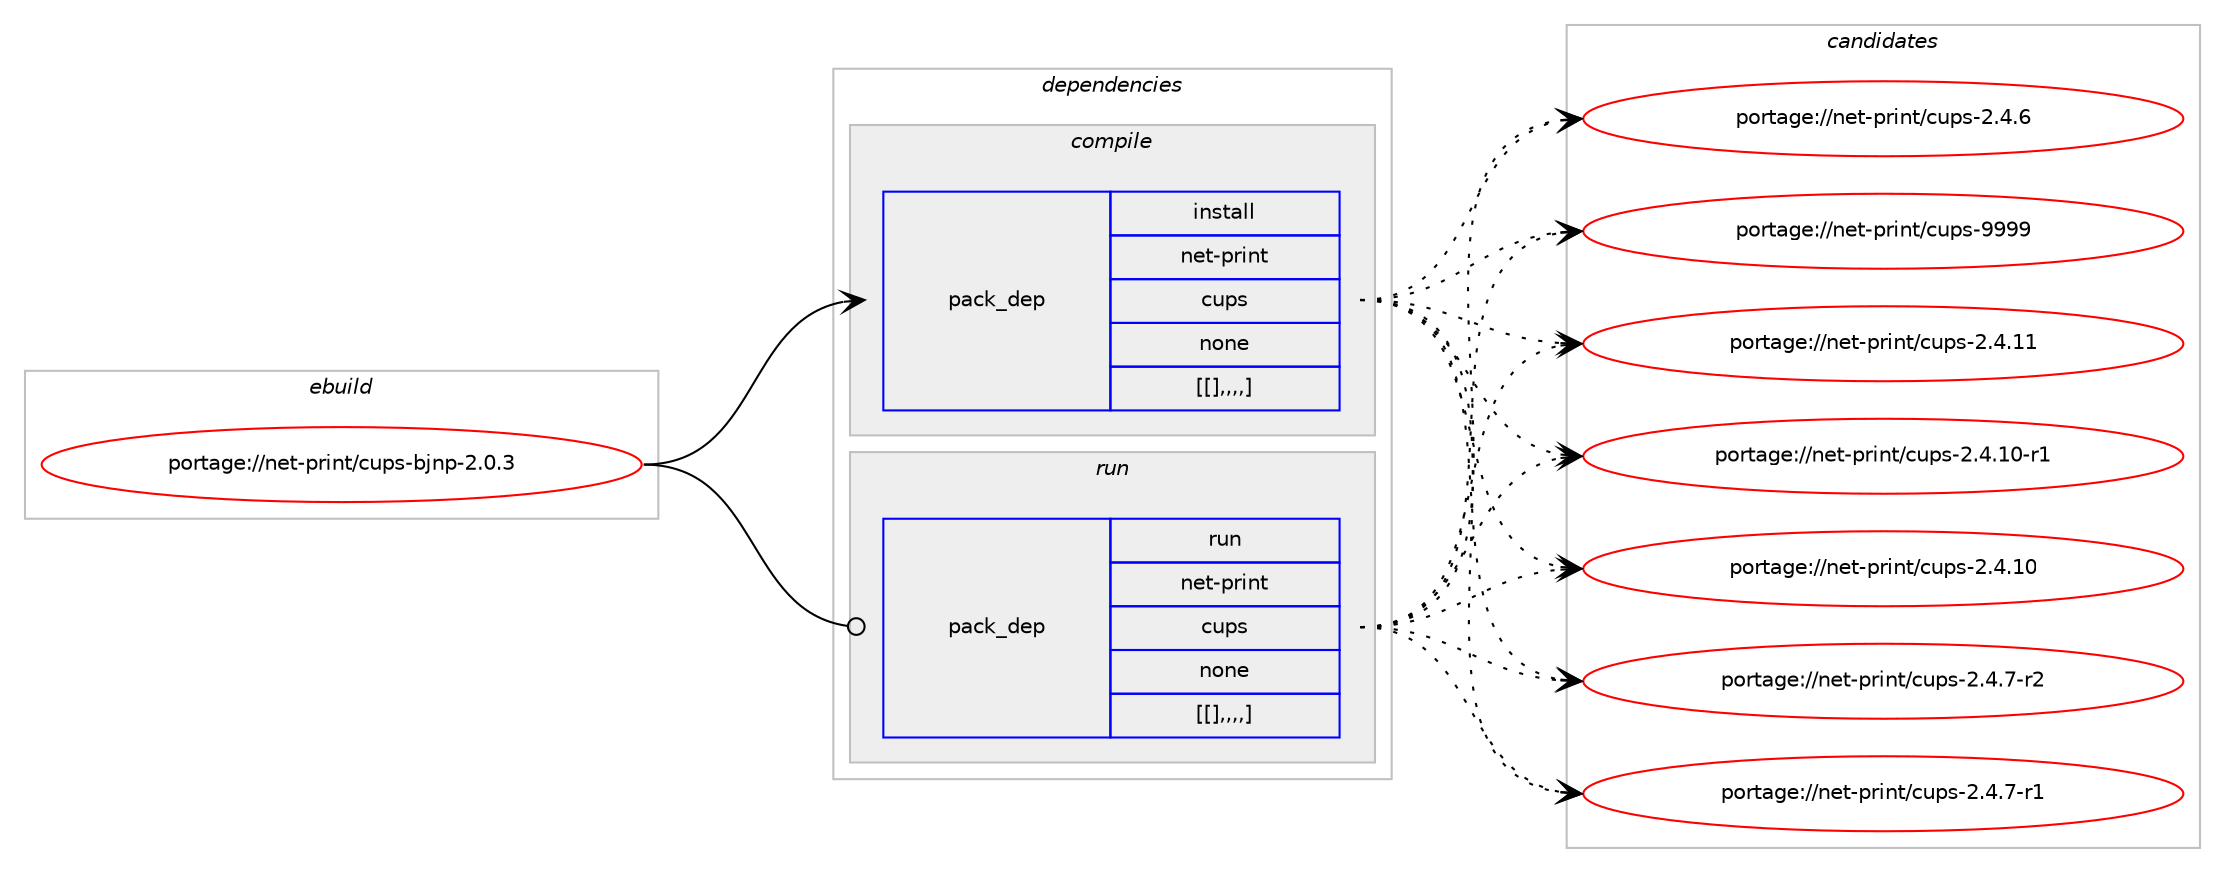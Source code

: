 digraph prolog {

# *************
# Graph options
# *************

newrank=true;
concentrate=true;
compound=true;
graph [rankdir=LR,fontname=Helvetica,fontsize=10,ranksep=1.5];#, ranksep=2.5, nodesep=0.2];
edge  [arrowhead=vee];
node  [fontname=Helvetica,fontsize=10];

# **********
# The ebuild
# **********

subgraph cluster_leftcol {
color=gray;
label=<<i>ebuild</i>>;
id [label="portage://net-print/cups-bjnp-2.0.3", color=red, width=4, href="../net-print/cups-bjnp-2.0.3.svg"];
}

# ****************
# The dependencies
# ****************

subgraph cluster_midcol {
color=gray;
label=<<i>dependencies</i>>;
subgraph cluster_compile {
fillcolor="#eeeeee";
style=filled;
label=<<i>compile</i>>;
subgraph pack338 {
dependency436 [label=<<TABLE BORDER="0" CELLBORDER="1" CELLSPACING="0" CELLPADDING="4" WIDTH="220"><TR><TD ROWSPAN="6" CELLPADDING="30">pack_dep</TD></TR><TR><TD WIDTH="110">install</TD></TR><TR><TD>net-print</TD></TR><TR><TD>cups</TD></TR><TR><TD>none</TD></TR><TR><TD>[[],,,,]</TD></TR></TABLE>>, shape=none, color=blue];
}
id:e -> dependency436:w [weight=20,style="solid",arrowhead="vee"];
}
subgraph cluster_compileandrun {
fillcolor="#eeeeee";
style=filled;
label=<<i>compile and run</i>>;
}
subgraph cluster_run {
fillcolor="#eeeeee";
style=filled;
label=<<i>run</i>>;
subgraph pack346 {
dependency440 [label=<<TABLE BORDER="0" CELLBORDER="1" CELLSPACING="0" CELLPADDING="4" WIDTH="220"><TR><TD ROWSPAN="6" CELLPADDING="30">pack_dep</TD></TR><TR><TD WIDTH="110">run</TD></TR><TR><TD>net-print</TD></TR><TR><TD>cups</TD></TR><TR><TD>none</TD></TR><TR><TD>[[],,,,]</TD></TR></TABLE>>, shape=none, color=blue];
}
id:e -> dependency440:w [weight=20,style="solid",arrowhead="odot"];
}
}

# **************
# The candidates
# **************

subgraph cluster_choices {
rank=same;
color=gray;
label=<<i>candidates</i>>;

subgraph choice236 {
color=black;
nodesep=1;
choice1101011164511211410511011647991171121154557575757 [label="portage://net-print/cups-9999", color=red, width=4,href="../net-print/cups-9999.svg"];
choice11010111645112114105110116479911711211545504652464949 [label="portage://net-print/cups-2.4.11", color=red, width=4,href="../net-print/cups-2.4.11.svg"];
choice110101116451121141051101164799117112115455046524649484511449 [label="portage://net-print/cups-2.4.10-r1", color=red, width=4,href="../net-print/cups-2.4.10-r1.svg"];
choice11010111645112114105110116479911711211545504652464948 [label="portage://net-print/cups-2.4.10", color=red, width=4,href="../net-print/cups-2.4.10.svg"];
choice1101011164511211410511011647991171121154550465246554511450 [label="portage://net-print/cups-2.4.7-r2", color=red, width=4,href="../net-print/cups-2.4.7-r2.svg"];
choice1101011164511211410511011647991171121154550465246554511449 [label="portage://net-print/cups-2.4.7-r1", color=red, width=4,href="../net-print/cups-2.4.7-r1.svg"];
choice110101116451121141051101164799117112115455046524654 [label="portage://net-print/cups-2.4.6", color=red, width=4,href="../net-print/cups-2.4.6.svg"];
dependency436:e -> choice1101011164511211410511011647991171121154557575757:w [style=dotted,weight="100"];
dependency436:e -> choice11010111645112114105110116479911711211545504652464949:w [style=dotted,weight="100"];
dependency436:e -> choice110101116451121141051101164799117112115455046524649484511449:w [style=dotted,weight="100"];
dependency436:e -> choice11010111645112114105110116479911711211545504652464948:w [style=dotted,weight="100"];
dependency436:e -> choice1101011164511211410511011647991171121154550465246554511450:w [style=dotted,weight="100"];
dependency436:e -> choice1101011164511211410511011647991171121154550465246554511449:w [style=dotted,weight="100"];
dependency436:e -> choice110101116451121141051101164799117112115455046524654:w [style=dotted,weight="100"];
}
subgraph choice251 {
color=black;
nodesep=1;
choice1101011164511211410511011647991171121154557575757 [label="portage://net-print/cups-9999", color=red, width=4,href="../net-print/cups-9999.svg"];
choice11010111645112114105110116479911711211545504652464949 [label="portage://net-print/cups-2.4.11", color=red, width=4,href="../net-print/cups-2.4.11.svg"];
choice110101116451121141051101164799117112115455046524649484511449 [label="portage://net-print/cups-2.4.10-r1", color=red, width=4,href="../net-print/cups-2.4.10-r1.svg"];
choice11010111645112114105110116479911711211545504652464948 [label="portage://net-print/cups-2.4.10", color=red, width=4,href="../net-print/cups-2.4.10.svg"];
choice1101011164511211410511011647991171121154550465246554511450 [label="portage://net-print/cups-2.4.7-r2", color=red, width=4,href="../net-print/cups-2.4.7-r2.svg"];
choice1101011164511211410511011647991171121154550465246554511449 [label="portage://net-print/cups-2.4.7-r1", color=red, width=4,href="../net-print/cups-2.4.7-r1.svg"];
choice110101116451121141051101164799117112115455046524654 [label="portage://net-print/cups-2.4.6", color=red, width=4,href="../net-print/cups-2.4.6.svg"];
dependency440:e -> choice1101011164511211410511011647991171121154557575757:w [style=dotted,weight="100"];
dependency440:e -> choice11010111645112114105110116479911711211545504652464949:w [style=dotted,weight="100"];
dependency440:e -> choice110101116451121141051101164799117112115455046524649484511449:w [style=dotted,weight="100"];
dependency440:e -> choice11010111645112114105110116479911711211545504652464948:w [style=dotted,weight="100"];
dependency440:e -> choice1101011164511211410511011647991171121154550465246554511450:w [style=dotted,weight="100"];
dependency440:e -> choice1101011164511211410511011647991171121154550465246554511449:w [style=dotted,weight="100"];
dependency440:e -> choice110101116451121141051101164799117112115455046524654:w [style=dotted,weight="100"];
}
}

}
